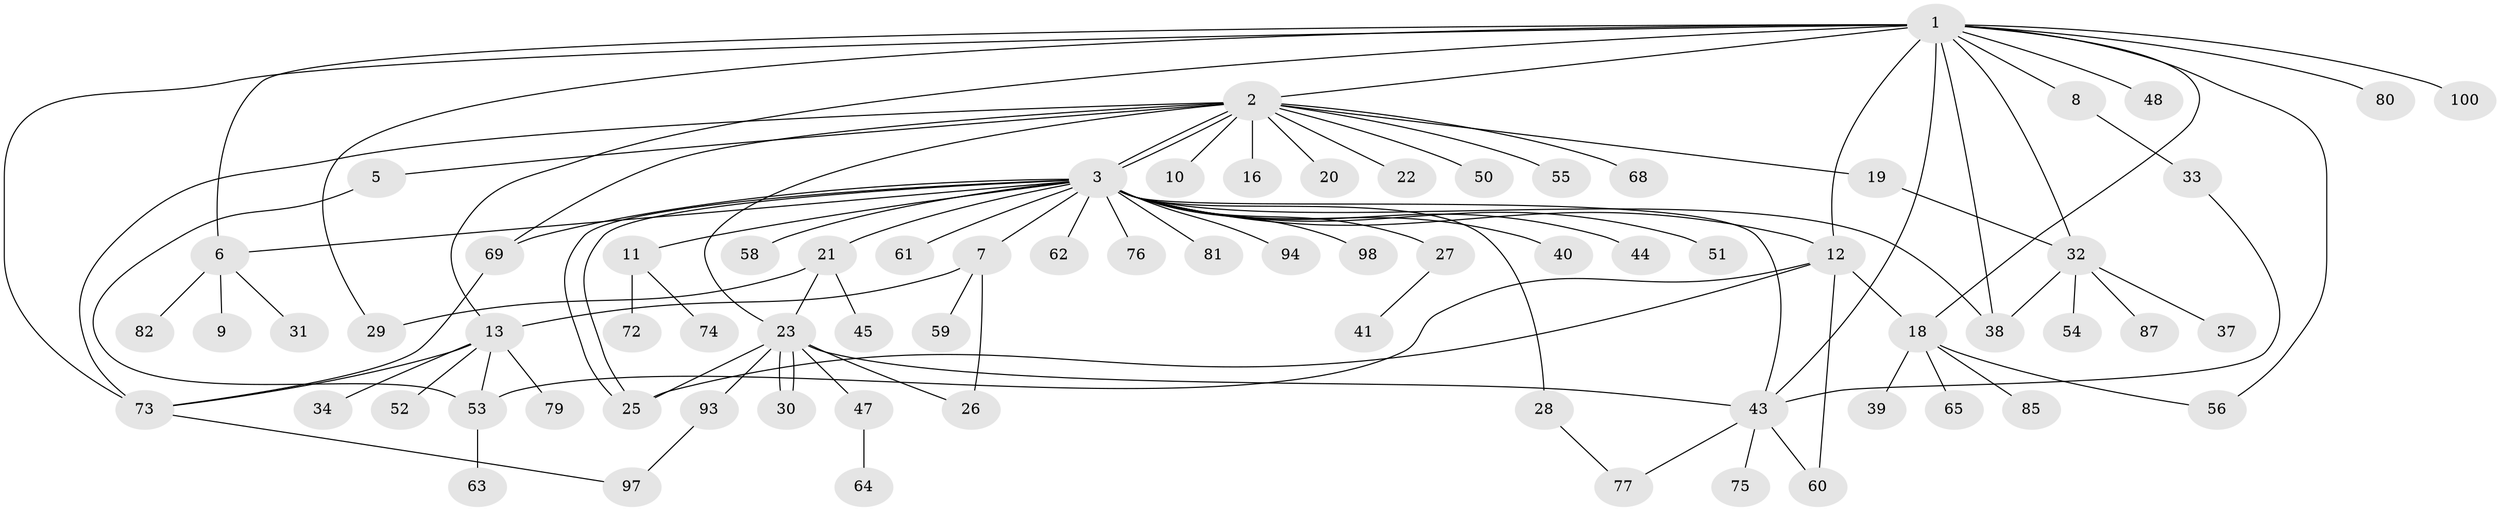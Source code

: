 // original degree distribution, {17: 0.01, 16: 0.01, 21: 0.01, 7: 0.03, 2: 0.26, 6: 0.03, 4: 0.07, 3: 0.07, 1: 0.48, 8: 0.01, 9: 0.01, 5: 0.01}
// Generated by graph-tools (version 1.1) at 2025/38/02/21/25 10:38:54]
// undirected, 73 vertices, 100 edges
graph export_dot {
graph [start="1"]
  node [color=gray90,style=filled];
  1 [super="+14"];
  2 [super="+46"];
  3 [super="+4"];
  5;
  6 [super="+67"];
  7;
  8 [super="+83"];
  9;
  10;
  11 [super="+70"];
  12 [super="+17"];
  13 [super="+15"];
  16;
  18 [super="+35"];
  19;
  20;
  21 [super="+84"];
  22;
  23 [super="+24"];
  25 [super="+66"];
  26 [super="+71"];
  27;
  28;
  29;
  30;
  31;
  32 [super="+49"];
  33 [super="+89"];
  34 [super="+36"];
  37;
  38 [super="+86"];
  39 [super="+42"];
  40;
  41;
  43 [super="+57"];
  44;
  45;
  47;
  48;
  50;
  51;
  52;
  53 [super="+88"];
  54;
  55;
  56;
  58;
  59;
  60 [super="+92"];
  61;
  62 [super="+90"];
  63 [super="+78"];
  64 [super="+91"];
  65;
  68;
  69 [super="+96"];
  72;
  73 [super="+95"];
  74;
  75;
  76;
  77;
  79;
  80;
  81;
  82;
  85;
  87;
  93;
  94 [super="+99"];
  97;
  98;
  100;
  1 -- 2;
  1 -- 6;
  1 -- 8;
  1 -- 12 [weight=2];
  1 -- 18;
  1 -- 29;
  1 -- 32;
  1 -- 43;
  1 -- 48;
  1 -- 56;
  1 -- 73 [weight=2];
  1 -- 80;
  1 -- 100;
  1 -- 13;
  1 -- 38;
  2 -- 3;
  2 -- 3;
  2 -- 5;
  2 -- 10;
  2 -- 16;
  2 -- 19;
  2 -- 20;
  2 -- 22;
  2 -- 23;
  2 -- 50;
  2 -- 55;
  2 -- 68;
  2 -- 69;
  2 -- 73;
  3 -- 7;
  3 -- 12;
  3 -- 21;
  3 -- 25 [weight=2];
  3 -- 25;
  3 -- 28;
  3 -- 38;
  3 -- 40;
  3 -- 43;
  3 -- 44;
  3 -- 58;
  3 -- 61;
  3 -- 62;
  3 -- 69;
  3 -- 76;
  3 -- 81;
  3 -- 94 [weight=2];
  3 -- 98;
  3 -- 51;
  3 -- 6;
  3 -- 27;
  3 -- 11;
  5 -- 53;
  6 -- 9;
  6 -- 31;
  6 -- 82;
  7 -- 13;
  7 -- 26;
  7 -- 59;
  8 -- 33;
  11 -- 72;
  11 -- 74;
  12 -- 18 [weight=2];
  12 -- 53;
  12 -- 25;
  12 -- 60;
  13 -- 79;
  13 -- 34;
  13 -- 52;
  13 -- 53;
  13 -- 73;
  18 -- 39;
  18 -- 56;
  18 -- 65;
  18 -- 85;
  19 -- 32;
  21 -- 23;
  21 -- 45;
  21 -- 29;
  23 -- 26;
  23 -- 30;
  23 -- 30;
  23 -- 43;
  23 -- 47;
  23 -- 93;
  23 -- 25;
  27 -- 41;
  28 -- 77;
  32 -- 37;
  32 -- 38;
  32 -- 54;
  32 -- 87;
  33 -- 43;
  43 -- 75;
  43 -- 77;
  43 -- 60;
  47 -- 64;
  53 -- 63;
  69 -- 73;
  73 -- 97;
  93 -- 97;
}
